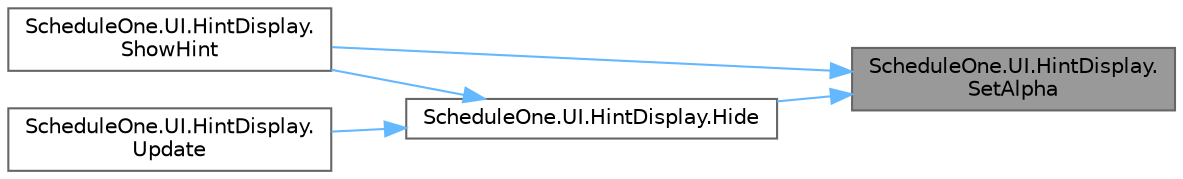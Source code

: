 digraph "ScheduleOne.UI.HintDisplay.SetAlpha"
{
 // LATEX_PDF_SIZE
  bgcolor="transparent";
  edge [fontname=Helvetica,fontsize=10,labelfontname=Helvetica,labelfontsize=10];
  node [fontname=Helvetica,fontsize=10,shape=box,height=0.2,width=0.4];
  rankdir="RL";
  Node1 [id="Node000001",label="ScheduleOne.UI.HintDisplay.\lSetAlpha",height=0.2,width=0.4,color="gray40", fillcolor="grey60", style="filled", fontcolor="black",tooltip=" "];
  Node1 -> Node2 [id="edge1_Node000001_Node000002",dir="back",color="steelblue1",style="solid",tooltip=" "];
  Node2 [id="Node000002",label="ScheduleOne.UI.HintDisplay.Hide",height=0.2,width=0.4,color="grey40", fillcolor="white", style="filled",URL="$class_schedule_one_1_1_u_i_1_1_hint_display.html#a505f002a0429d9fbdea1eab3a4748a73",tooltip=" "];
  Node2 -> Node3 [id="edge2_Node000002_Node000003",dir="back",color="steelblue1",style="solid",tooltip=" "];
  Node3 [id="Node000003",label="ScheduleOne.UI.HintDisplay.\lShowHint",height=0.2,width=0.4,color="grey40", fillcolor="white", style="filled",URL="$class_schedule_one_1_1_u_i_1_1_hint_display.html#a4209e2ce3eebc628e45f978586d4f71c",tooltip=" "];
  Node2 -> Node4 [id="edge3_Node000002_Node000004",dir="back",color="steelblue1",style="solid",tooltip=" "];
  Node4 [id="Node000004",label="ScheduleOne.UI.HintDisplay.\lUpdate",height=0.2,width=0.4,color="grey40", fillcolor="white", style="filled",URL="$class_schedule_one_1_1_u_i_1_1_hint_display.html#a9ddd07006b7db1f98e613dac8d0d6a74",tooltip=" "];
  Node1 -> Node3 [id="edge4_Node000001_Node000003",dir="back",color="steelblue1",style="solid",tooltip=" "];
}
